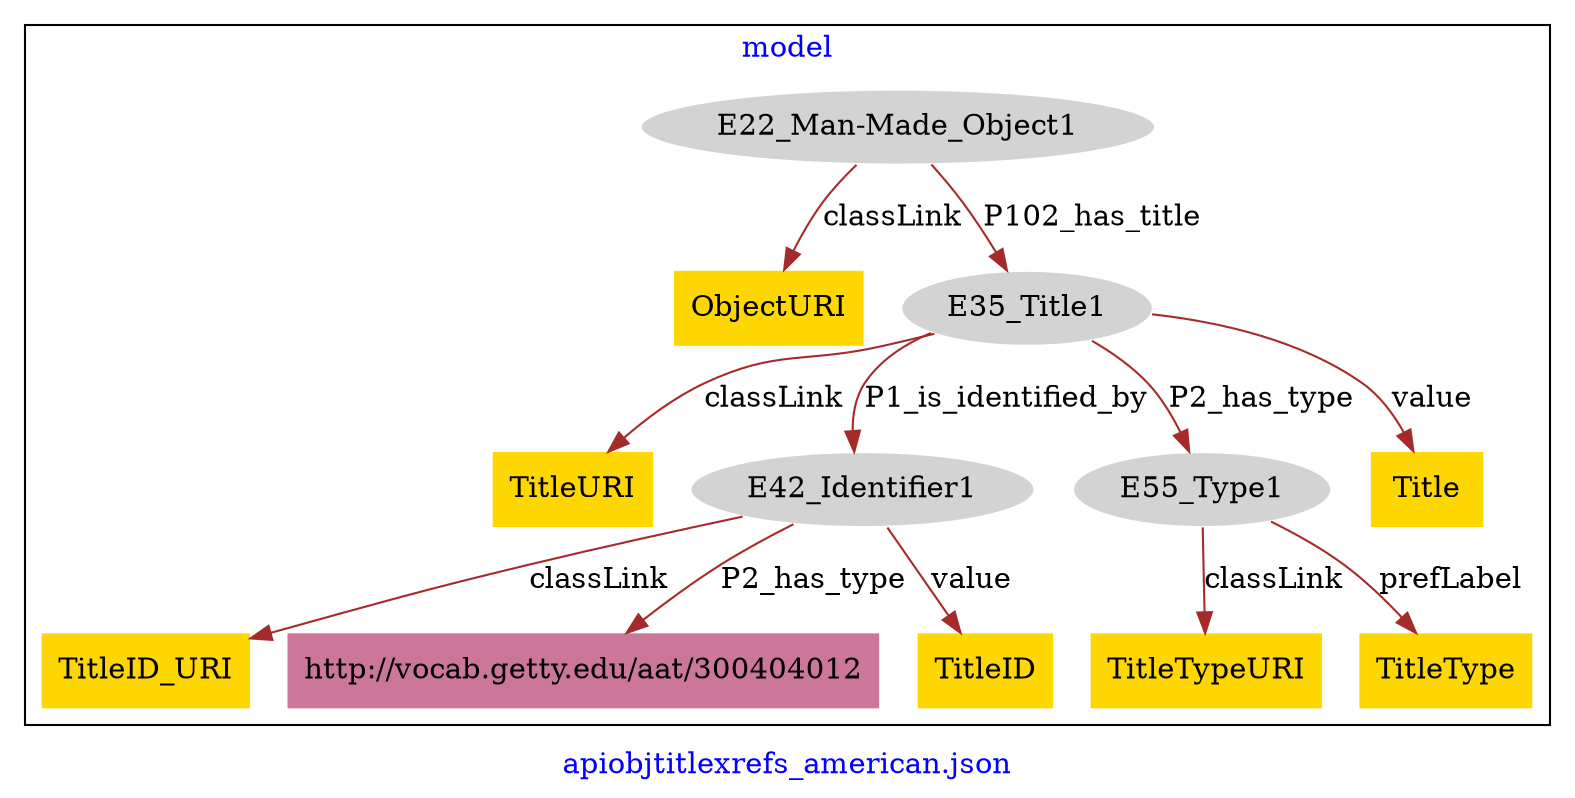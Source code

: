 digraph n0 {
fontcolor="blue"
remincross="true"
label="apiobjtitlexrefs_american.json"
subgraph cluster {
label="model"
n2[style="filled",color="white",fillcolor="lightgray",label="E22_Man-Made_Object1"];
n3[shape="plaintext",style="filled",fillcolor="gold",label="ObjectURI"];
n4[style="filled",color="white",fillcolor="lightgray",label="E35_Title1"];
n5[shape="plaintext",style="filled",fillcolor="gold",label="TitleURI"];
n6[style="filled",color="white",fillcolor="lightgray",label="E42_Identifier1"];
n7[style="filled",color="white",fillcolor="lightgray",label="E55_Type1"];
n8[shape="plaintext",style="filled",fillcolor="gold",label="Title"];
n9[shape="plaintext",style="filled",fillcolor="gold",label="TitleID_URI"];
n10[shape="plaintext",style="filled",fillcolor="#CC7799",label="http://vocab.getty.edu/aat/300404012"];
n11[shape="plaintext",style="filled",fillcolor="gold",label="TitleID"];
n12[shape="plaintext",style="filled",fillcolor="gold",label="TitleTypeURI"];
n13[shape="plaintext",style="filled",fillcolor="gold",label="TitleType"];
}
n2 -> n3[color="brown",fontcolor="black",label="classLink"]
n2 -> n4[color="brown",fontcolor="black",label="P102_has_title"]
n4 -> n5[color="brown",fontcolor="black",label="classLink"]
n4 -> n6[color="brown",fontcolor="black",label="P1_is_identified_by"]
n4 -> n7[color="brown",fontcolor="black",label="P2_has_type"]
n4 -> n8[color="brown",fontcolor="black",label="value"]
n6 -> n9[color="brown",fontcolor="black",label="classLink"]
n6 -> n10[color="brown",fontcolor="black",label="P2_has_type"]
n6 -> n11[color="brown",fontcolor="black",label="value"]
n7 -> n12[color="brown",fontcolor="black",label="classLink"]
n7 -> n13[color="brown",fontcolor="black",label="prefLabel"]
}
